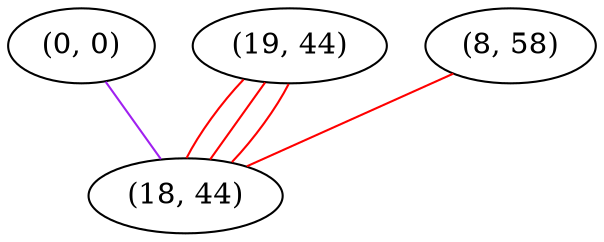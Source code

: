 graph "" {
"(0, 0)";
"(19, 44)";
"(8, 58)";
"(18, 44)";
"(0, 0)" -- "(18, 44)"  [color=purple, key=0, weight=4];
"(19, 44)" -- "(18, 44)"  [color=red, key=0, weight=1];
"(19, 44)" -- "(18, 44)"  [color=red, key=1, weight=1];
"(19, 44)" -- "(18, 44)"  [color=red, key=2, weight=1];
"(8, 58)" -- "(18, 44)"  [color=red, key=0, weight=1];
}
